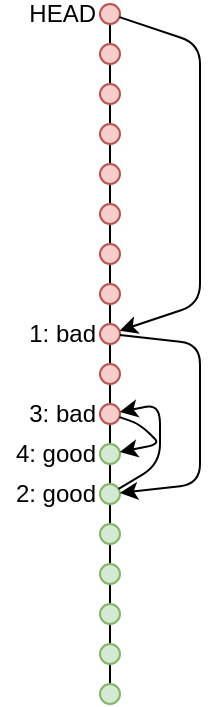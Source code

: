 <mxfile version="22.0.3" type="device">
  <diagram name="Page-1" id="fg_HgKuVoJV8T_XIiP7p">
    <mxGraphModel dx="796" dy="503" grid="1" gridSize="10" guides="0" tooltips="1" connect="1" arrows="1" fold="1" page="1" pageScale="1" pageWidth="850" pageHeight="1100" math="0" shadow="0">
      <root>
        <mxCell id="0" />
        <mxCell id="1" parent="0" />
        <mxCell id="2zSmZUgKSDBmf7o0JaEy-4" value="" style="endArrow=none;html=1;rounded=0;exitX=0.5;exitY=0;exitDx=0;exitDy=0;" edge="1" parent="1" source="2zSmZUgKSDBmf7o0JaEy-19" target="2zSmZUgKSDBmf7o0JaEy-1">
          <mxGeometry width="50" height="50" relative="1" as="geometry">
            <mxPoint x="220" y="150" as="sourcePoint" />
            <mxPoint x="100" y="100" as="targetPoint" />
          </mxGeometry>
        </mxCell>
        <mxCell id="2zSmZUgKSDBmf7o0JaEy-1" value="" style="ellipse;whiteSpace=wrap;html=1;aspect=fixed;fillColor=#f8cecc;strokeColor=#b85450;" vertex="1" parent="1">
          <mxGeometry x="80" y="80" width="10" height="10" as="geometry" />
        </mxCell>
        <mxCell id="2zSmZUgKSDBmf7o0JaEy-2" value="" style="ellipse;whiteSpace=wrap;html=1;aspect=fixed;fillColor=#f8cecc;strokeColor=#b85450;" vertex="1" parent="1">
          <mxGeometry x="80" y="100" width="10" height="10" as="geometry" />
        </mxCell>
        <mxCell id="2zSmZUgKSDBmf7o0JaEy-3" value="" style="ellipse;whiteSpace=wrap;html=1;aspect=fixed;fillColor=#f8cecc;strokeColor=#b85450;" vertex="1" parent="1">
          <mxGeometry x="80" y="120" width="10" height="10" as="geometry" />
        </mxCell>
        <mxCell id="2zSmZUgKSDBmf7o0JaEy-5" value="" style="ellipse;whiteSpace=wrap;html=1;aspect=fixed;fillColor=#f8cecc;strokeColor=#b85450;" vertex="1" parent="1">
          <mxGeometry x="80" y="140" width="10" height="10" as="geometry" />
        </mxCell>
        <mxCell id="2zSmZUgKSDBmf7o0JaEy-6" value="" style="ellipse;whiteSpace=wrap;html=1;aspect=fixed;fillColor=#f8cecc;strokeColor=#b85450;" vertex="1" parent="1">
          <mxGeometry x="80" y="160" width="10" height="10" as="geometry" />
        </mxCell>
        <mxCell id="2zSmZUgKSDBmf7o0JaEy-7" value="" style="ellipse;whiteSpace=wrap;html=1;aspect=fixed;fillColor=#f8cecc;strokeColor=#b85450;" vertex="1" parent="1">
          <mxGeometry x="80" y="180" width="10" height="10" as="geometry" />
        </mxCell>
        <mxCell id="2zSmZUgKSDBmf7o0JaEy-8" value="" style="ellipse;whiteSpace=wrap;html=1;aspect=fixed;fillColor=#f8cecc;strokeColor=#b85450;" vertex="1" parent="1">
          <mxGeometry x="80" y="200" width="10" height="10" as="geometry" />
        </mxCell>
        <mxCell id="2zSmZUgKSDBmf7o0JaEy-9" value="" style="ellipse;whiteSpace=wrap;html=1;aspect=fixed;fillColor=#f8cecc;strokeColor=#b85450;" vertex="1" parent="1">
          <mxGeometry x="80" y="220" width="10" height="10" as="geometry" />
        </mxCell>
        <mxCell id="2zSmZUgKSDBmf7o0JaEy-10" value="" style="ellipse;whiteSpace=wrap;html=1;aspect=fixed;fillColor=#f8cecc;strokeColor=#b85450;" vertex="1" parent="1">
          <mxGeometry x="80" y="240" width="10" height="10" as="geometry" />
        </mxCell>
        <mxCell id="2zSmZUgKSDBmf7o0JaEy-11" value="" style="ellipse;whiteSpace=wrap;html=1;aspect=fixed;fillColor=#f8cecc;strokeColor=#b85450;" vertex="1" parent="1">
          <mxGeometry x="80" y="260" width="10" height="10" as="geometry" />
        </mxCell>
        <mxCell id="2zSmZUgKSDBmf7o0JaEy-12" value="" style="ellipse;whiteSpace=wrap;html=1;aspect=fixed;fillColor=#f8cecc;strokeColor=#b85450;" vertex="1" parent="1">
          <mxGeometry x="80" y="280" width="10" height="10" as="geometry" />
        </mxCell>
        <mxCell id="2zSmZUgKSDBmf7o0JaEy-13" value="" style="ellipse;whiteSpace=wrap;html=1;aspect=fixed;fillColor=#d5e8d4;strokeColor=#82b366;" vertex="1" parent="1">
          <mxGeometry x="80" y="300" width="10" height="10" as="geometry" />
        </mxCell>
        <mxCell id="2zSmZUgKSDBmf7o0JaEy-14" value="" style="ellipse;whiteSpace=wrap;html=1;aspect=fixed;fillColor=#d5e8d4;strokeColor=#82b366;" vertex="1" parent="1">
          <mxGeometry x="80" y="320" width="10" height="10" as="geometry" />
        </mxCell>
        <mxCell id="2zSmZUgKSDBmf7o0JaEy-15" value="" style="ellipse;whiteSpace=wrap;html=1;aspect=fixed;fillColor=#d5e8d4;strokeColor=#82b366;" vertex="1" parent="1">
          <mxGeometry x="80" y="340" width="10" height="10" as="geometry" />
        </mxCell>
        <mxCell id="2zSmZUgKSDBmf7o0JaEy-16" value="" style="ellipse;whiteSpace=wrap;html=1;aspect=fixed;fillColor=#d5e8d4;strokeColor=#82b366;" vertex="1" parent="1">
          <mxGeometry x="80" y="360" width="10" height="10" as="geometry" />
        </mxCell>
        <mxCell id="2zSmZUgKSDBmf7o0JaEy-17" value="" style="ellipse;whiteSpace=wrap;html=1;aspect=fixed;fillColor=#d5e8d4;strokeColor=#82b366;" vertex="1" parent="1">
          <mxGeometry x="80" y="380" width="10" height="10" as="geometry" />
        </mxCell>
        <mxCell id="2zSmZUgKSDBmf7o0JaEy-18" value="" style="ellipse;whiteSpace=wrap;html=1;aspect=fixed;fillColor=#d5e8d4;strokeColor=#82b366;" vertex="1" parent="1">
          <mxGeometry x="80" y="400" width="10" height="10" as="geometry" />
        </mxCell>
        <mxCell id="2zSmZUgKSDBmf7o0JaEy-19" value="" style="ellipse;whiteSpace=wrap;html=1;aspect=fixed;fillColor=#d5e8d4;strokeColor=#82b366;" vertex="1" parent="1">
          <mxGeometry x="80" y="420" width="10" height="10" as="geometry" />
        </mxCell>
        <mxCell id="2zSmZUgKSDBmf7o0JaEy-20" value="" style="endArrow=classic;html=1;rounded=1;" edge="1" parent="1" source="2zSmZUgKSDBmf7o0JaEy-1" target="2zSmZUgKSDBmf7o0JaEy-10">
          <mxGeometry width="50" height="50" relative="1" as="geometry">
            <mxPoint x="150" y="260" as="sourcePoint" />
            <mxPoint x="200" y="210" as="targetPoint" />
            <Array as="points">
              <mxPoint x="130" y="100" />
              <mxPoint x="130" y="230" />
            </Array>
          </mxGeometry>
        </mxCell>
        <mxCell id="2zSmZUgKSDBmf7o0JaEy-21" value="" style="endArrow=classic;html=1;rounded=1;" edge="1" parent="1" source="2zSmZUgKSDBmf7o0JaEy-10" target="2zSmZUgKSDBmf7o0JaEy-14">
          <mxGeometry width="50" height="50" relative="1" as="geometry">
            <mxPoint x="90" y="350" as="sourcePoint" />
            <mxPoint x="140" y="300" as="targetPoint" />
            <Array as="points">
              <mxPoint x="130" y="250" />
              <mxPoint x="130" y="320" />
            </Array>
          </mxGeometry>
        </mxCell>
        <mxCell id="2zSmZUgKSDBmf7o0JaEy-22" value="" style="endArrow=classic;html=1;rounded=1;" edge="1" parent="1" source="2zSmZUgKSDBmf7o0JaEy-14" target="2zSmZUgKSDBmf7o0JaEy-12">
          <mxGeometry width="50" height="50" relative="1" as="geometry">
            <mxPoint x="95" y="320" as="sourcePoint" />
            <mxPoint x="90" y="398" as="targetPoint" />
            <Array as="points">
              <mxPoint x="110" y="310" />
              <mxPoint x="110" y="280" />
            </Array>
          </mxGeometry>
        </mxCell>
        <mxCell id="2zSmZUgKSDBmf7o0JaEy-23" value="" style="endArrow=classic;html=1;rounded=1;" edge="1" parent="1" source="2zSmZUgKSDBmf7o0JaEy-12" target="2zSmZUgKSDBmf7o0JaEy-13">
          <mxGeometry width="50" height="50" relative="1" as="geometry">
            <mxPoint x="110" y="366" as="sourcePoint" />
            <mxPoint x="111" y="330" as="targetPoint" />
            <Array as="points">
              <mxPoint x="100" y="290" />
              <mxPoint x="110" y="300" />
            </Array>
          </mxGeometry>
        </mxCell>
        <mxCell id="2zSmZUgKSDBmf7o0JaEy-26" value="1: bad" style="text;html=1;strokeColor=none;fillColor=none;align=right;verticalAlign=middle;whiteSpace=wrap;rounded=0;" vertex="1" parent="1">
          <mxGeometry x="40" y="240" width="40" height="10" as="geometry" />
        </mxCell>
        <mxCell id="2zSmZUgKSDBmf7o0JaEy-27" value="2: good" style="text;html=1;strokeColor=none;fillColor=none;align=right;verticalAlign=middle;whiteSpace=wrap;rounded=0;" vertex="1" parent="1">
          <mxGeometry x="30" y="320" width="50" height="10" as="geometry" />
        </mxCell>
        <mxCell id="2zSmZUgKSDBmf7o0JaEy-28" value="3: bad" style="text;html=1;strokeColor=none;fillColor=none;align=right;verticalAlign=middle;whiteSpace=wrap;rounded=0;" vertex="1" parent="1">
          <mxGeometry x="40" y="280" width="40" height="10" as="geometry" />
        </mxCell>
        <mxCell id="2zSmZUgKSDBmf7o0JaEy-29" value="4: good" style="text;html=1;strokeColor=none;fillColor=none;align=right;verticalAlign=middle;whiteSpace=wrap;rounded=0;" vertex="1" parent="1">
          <mxGeometry x="30" y="300" width="50" height="10" as="geometry" />
        </mxCell>
        <mxCell id="2zSmZUgKSDBmf7o0JaEy-31" value="HEAD" style="text;html=1;strokeColor=none;fillColor=none;align=right;verticalAlign=middle;whiteSpace=wrap;rounded=0;" vertex="1" parent="1">
          <mxGeometry x="40" y="80" width="40" height="10" as="geometry" />
        </mxCell>
      </root>
    </mxGraphModel>
  </diagram>
</mxfile>
